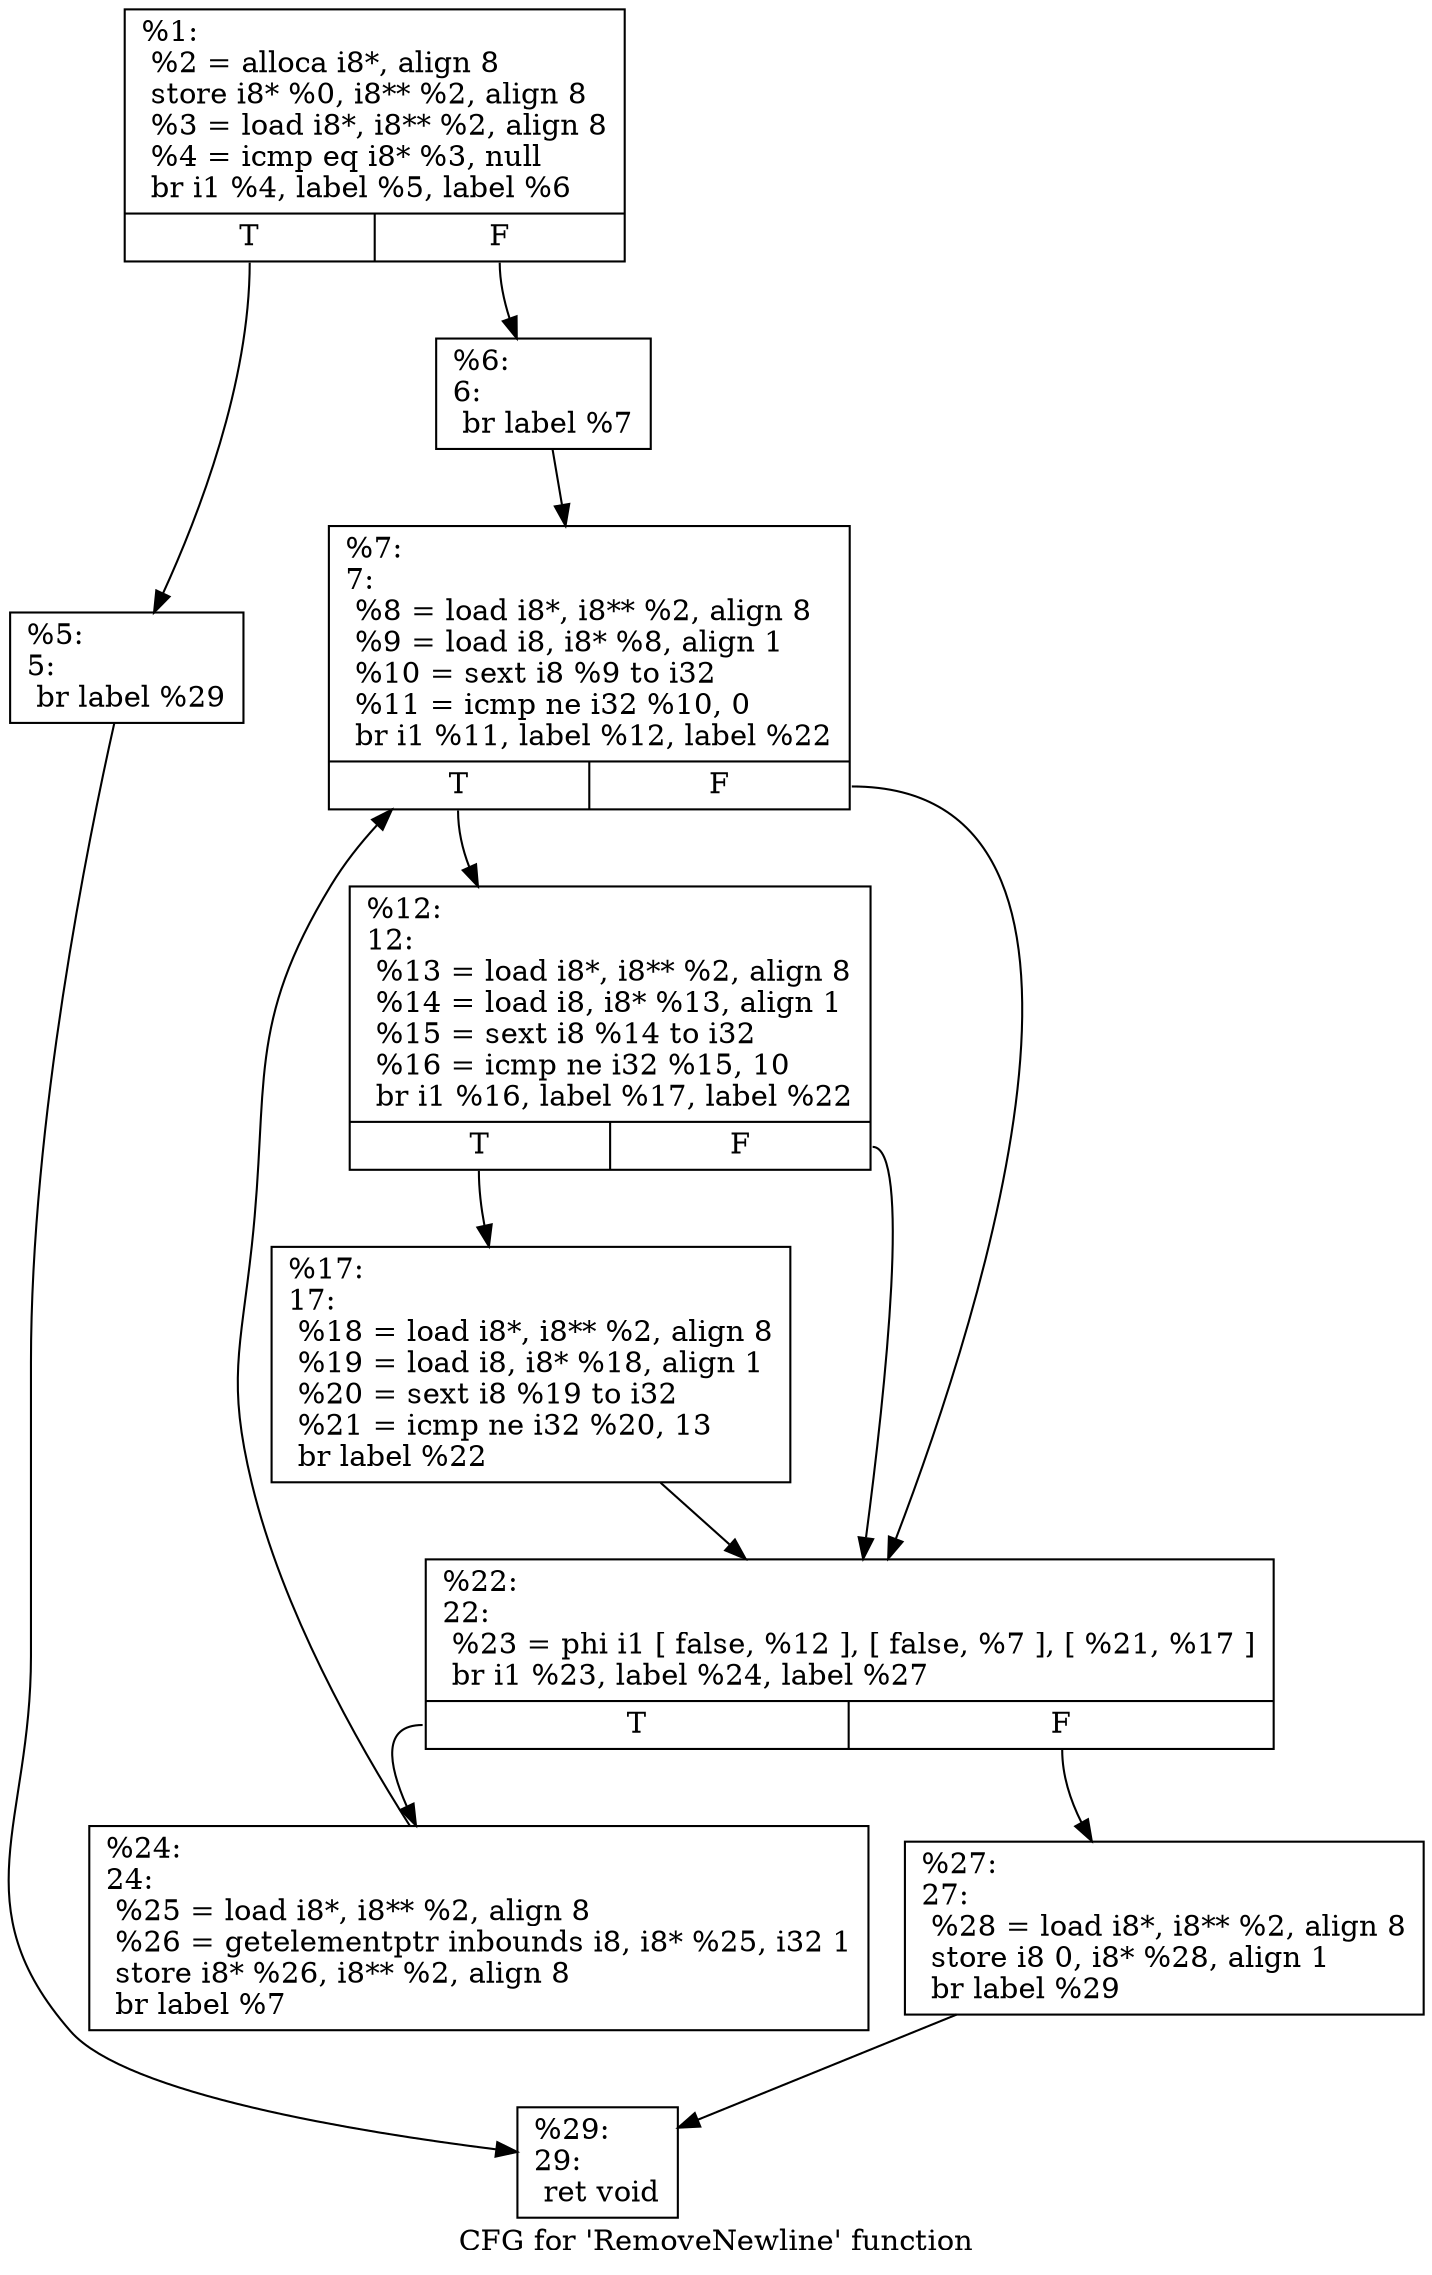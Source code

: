 digraph "CFG for 'RemoveNewline' function" {
	label="CFG for 'RemoveNewline' function";

	Node0x16ea7d0 [shape=record,label="{%1:\l  %2 = alloca i8*, align 8\l  store i8* %0, i8** %2, align 8\l  %3 = load i8*, i8** %2, align 8\l  %4 = icmp eq i8* %3, null\l  br i1 %4, label %5, label %6\l|{<s0>T|<s1>F}}"];
	Node0x16ea7d0:s0 -> Node0x16eaa30;
	Node0x16ea7d0:s1 -> Node0x16eaa80;
	Node0x16eaa30 [shape=record,label="{%5:\l5:                                                \l  br label %29\l}"];
	Node0x16eaa30 -> Node0x16eab10;
	Node0x16eaa80 [shape=record,label="{%6:\l6:                                                \l  br label %7\l}"];
	Node0x16eaa80 -> Node0x16eabc0;
	Node0x16eabc0 [shape=record,label="{%7:\l7:                                                \l  %8 = load i8*, i8** %2, align 8\l  %9 = load i8, i8* %8, align 1\l  %10 = sext i8 %9 to i32\l  %11 = icmp ne i32 %10, 0\l  br i1 %11, label %12, label %22\l|{<s0>T|<s1>F}}"];
	Node0x16eabc0:s0 -> Node0x16ea9e0;
	Node0x16eabc0:s1 -> Node0x16eae90;
	Node0x16ea9e0 [shape=record,label="{%12:\l12:                                               \l  %13 = load i8*, i8** %2, align 8\l  %14 = load i8, i8* %13, align 1\l  %15 = sext i8 %14 to i32\l  %16 = icmp ne i32 %15, 10\l  br i1 %16, label %17, label %22\l|{<s0>T|<s1>F}}"];
	Node0x16ea9e0:s0 -> Node0x16eb140;
	Node0x16ea9e0:s1 -> Node0x16eae90;
	Node0x16eb140 [shape=record,label="{%17:\l17:                                               \l  %18 = load i8*, i8** %2, align 8\l  %19 = load i8, i8* %18, align 1\l  %20 = sext i8 %19 to i32\l  %21 = icmp ne i32 %20, 13\l  br label %22\l}"];
	Node0x16eb140 -> Node0x16eae90;
	Node0x16eae90 [shape=record,label="{%22:\l22:                                               \l  %23 = phi i1 [ false, %12 ], [ false, %7 ], [ %21, %17 ]\l  br i1 %23, label %24, label %27\l|{<s0>T|<s1>F}}"];
	Node0x16eae90:s0 -> Node0x16eb440;
	Node0x16eae90:s1 -> Node0x16eb490;
	Node0x16eb440 [shape=record,label="{%24:\l24:                                               \l  %25 = load i8*, i8** %2, align 8\l  %26 = getelementptr inbounds i8, i8* %25, i32 1\l  store i8* %26, i8** %2, align 8\l  br label %7\l}"];
	Node0x16eb440 -> Node0x16eabc0;
	Node0x16eb490 [shape=record,label="{%27:\l27:                                               \l  %28 = load i8*, i8** %2, align 8\l  store i8 0, i8* %28, align 1\l  br label %29\l}"];
	Node0x16eb490 -> Node0x16eab10;
	Node0x16eab10 [shape=record,label="{%29:\l29:                                               \l  ret void\l}"];
}
